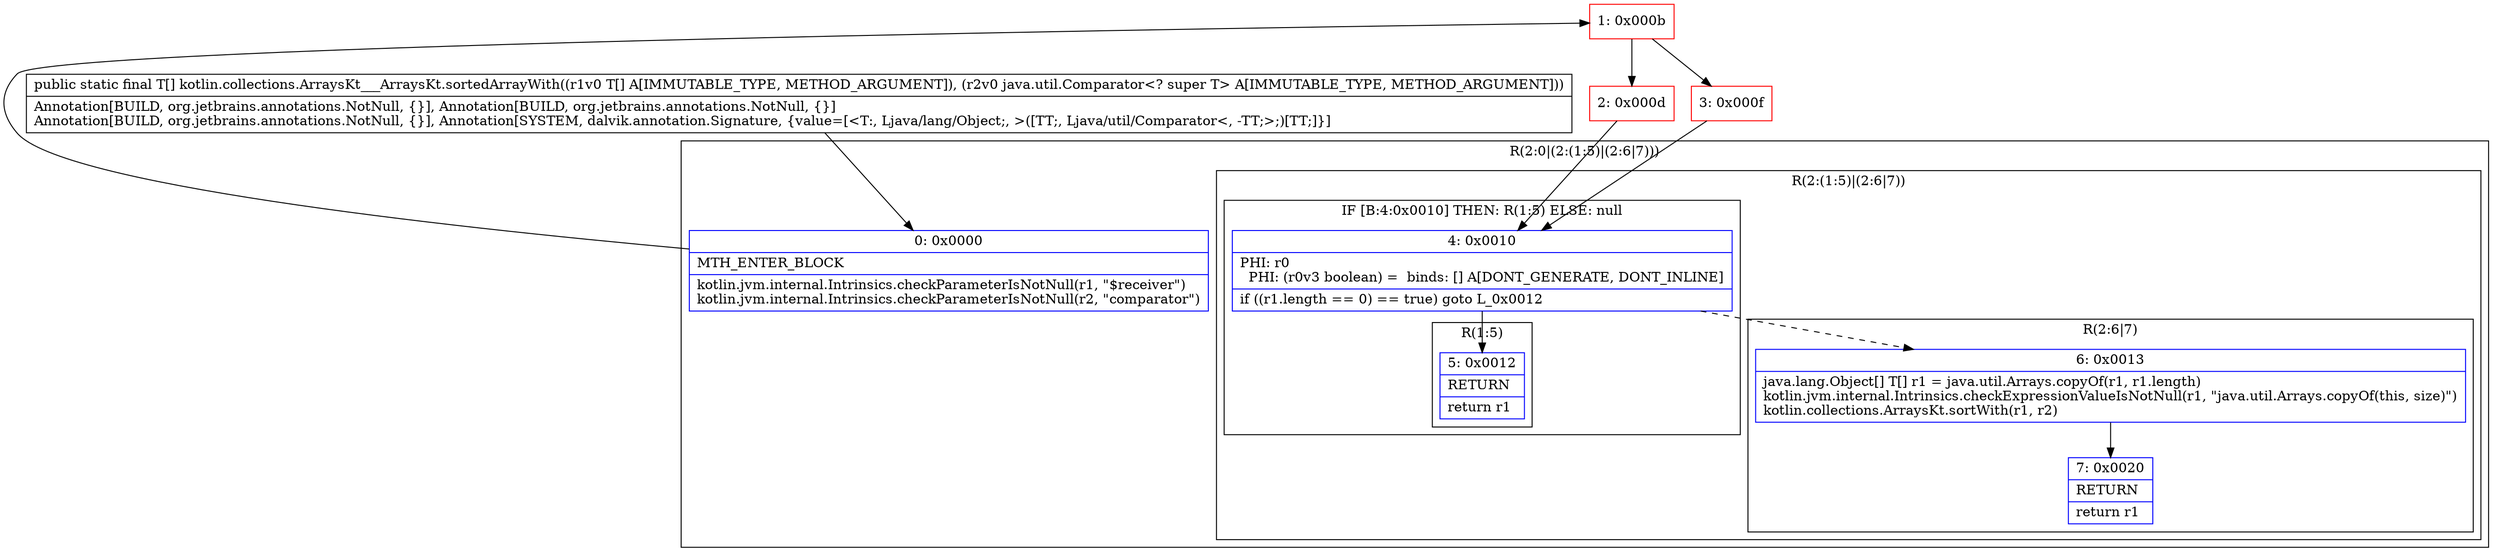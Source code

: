 digraph "CFG forkotlin.collections.ArraysKt___ArraysKt.sortedArrayWith([Ljava\/lang\/Object;Ljava\/util\/Comparator;)[Ljava\/lang\/Object;" {
subgraph cluster_Region_1489520176 {
label = "R(2:0|(2:(1:5)|(2:6|7)))";
node [shape=record,color=blue];
Node_0 [shape=record,label="{0\:\ 0x0000|MTH_ENTER_BLOCK\l|kotlin.jvm.internal.Intrinsics.checkParameterIsNotNull(r1, \"$receiver\")\lkotlin.jvm.internal.Intrinsics.checkParameterIsNotNull(r2, \"comparator\")\l}"];
subgraph cluster_Region_1388353743 {
label = "R(2:(1:5)|(2:6|7))";
node [shape=record,color=blue];
subgraph cluster_IfRegion_687421154 {
label = "IF [B:4:0x0010] THEN: R(1:5) ELSE: null";
node [shape=record,color=blue];
Node_4 [shape=record,label="{4\:\ 0x0010|PHI: r0 \l  PHI: (r0v3 boolean) =  binds: [] A[DONT_GENERATE, DONT_INLINE]\l|if ((r1.length == 0) == true) goto L_0x0012\l}"];
subgraph cluster_Region_2033998249 {
label = "R(1:5)";
node [shape=record,color=blue];
Node_5 [shape=record,label="{5\:\ 0x0012|RETURN\l|return r1\l}"];
}
}
subgraph cluster_Region_792716943 {
label = "R(2:6|7)";
node [shape=record,color=blue];
Node_6 [shape=record,label="{6\:\ 0x0013|java.lang.Object[] T[] r1 = java.util.Arrays.copyOf(r1, r1.length)\lkotlin.jvm.internal.Intrinsics.checkExpressionValueIsNotNull(r1, \"java.util.Arrays.copyOf(this, size)\")\lkotlin.collections.ArraysKt.sortWith(r1, r2)\l}"];
Node_7 [shape=record,label="{7\:\ 0x0020|RETURN\l|return r1\l}"];
}
}
}
Node_1 [shape=record,color=red,label="{1\:\ 0x000b}"];
Node_2 [shape=record,color=red,label="{2\:\ 0x000d}"];
Node_3 [shape=record,color=red,label="{3\:\ 0x000f}"];
MethodNode[shape=record,label="{public static final T[] kotlin.collections.ArraysKt___ArraysKt.sortedArrayWith((r1v0 T[] A[IMMUTABLE_TYPE, METHOD_ARGUMENT]), (r2v0 java.util.Comparator\<? super T\> A[IMMUTABLE_TYPE, METHOD_ARGUMENT]))  | Annotation[BUILD, org.jetbrains.annotations.NotNull, \{\}], Annotation[BUILD, org.jetbrains.annotations.NotNull, \{\}]\lAnnotation[BUILD, org.jetbrains.annotations.NotNull, \{\}], Annotation[SYSTEM, dalvik.annotation.Signature, \{value=[\<T:, Ljava\/lang\/Object;, \>([TT;, Ljava\/util\/Comparator\<, \-TT;\>;)[TT;]\}]\l}"];
MethodNode -> Node_0;
Node_0 -> Node_1;
Node_4 -> Node_5;
Node_4 -> Node_6[style=dashed];
Node_6 -> Node_7;
Node_1 -> Node_2;
Node_1 -> Node_3;
Node_2 -> Node_4;
Node_3 -> Node_4;
}

